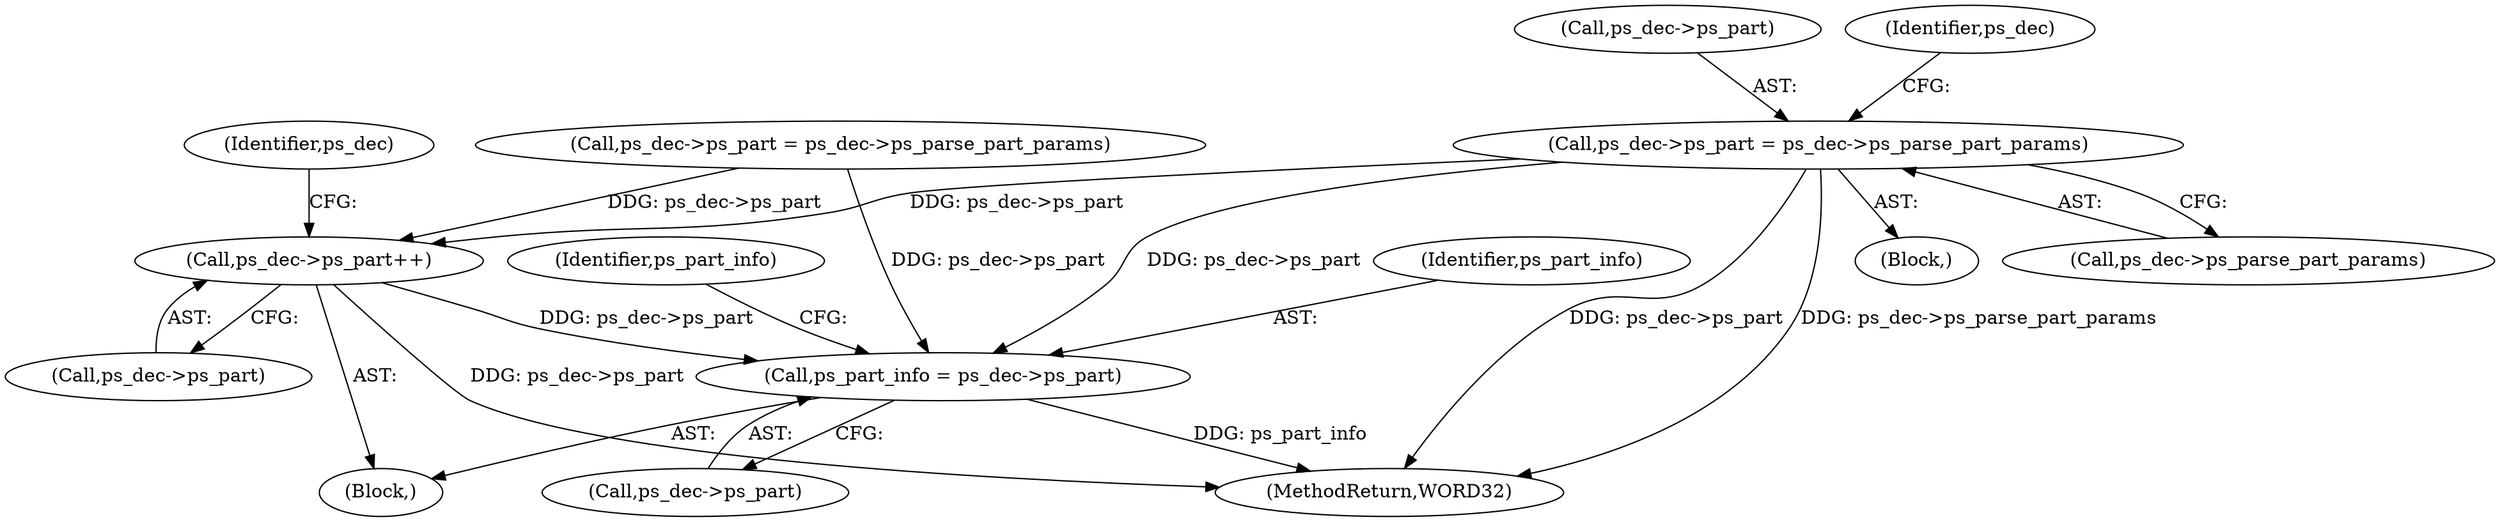 digraph "0_Android_4a524d3a8ae9aa20c36430008e6bd429443f8f1d_1@pointer" {
"1001159" [label="(Call,ps_dec->ps_part = ps_dec->ps_parse_part_params)"];
"1001037" [label="(Call,ps_part_info = ps_dec->ps_part)"];
"1001052" [label="(Call,ps_dec->ps_part++)"];
"1001039" [label="(Call,ps_dec->ps_part)"];
"1001038" [label="(Identifier,ps_part_info)"];
"1001278" [label="(MethodReturn,WORD32)"];
"1001160" [label="(Call,ps_dec->ps_part)"];
"1000868" [label="(Call,ps_dec->ps_part = ps_dec->ps_parse_part_params)"];
"1001057" [label="(Identifier,ps_dec)"];
"1001052" [label="(Call,ps_dec->ps_part++)"];
"1001037" [label="(Call,ps_part_info = ps_dec->ps_part)"];
"1001159" [label="(Call,ps_dec->ps_part = ps_dec->ps_parse_part_params)"];
"1001146" [label="(Block,)"];
"1001053" [label="(Call,ps_dec->ps_part)"];
"1001168" [label="(Identifier,ps_dec)"];
"1001163" [label="(Call,ps_dec->ps_parse_part_params)"];
"1001044" [label="(Identifier,ps_part_info)"];
"1000926" [label="(Block,)"];
"1001159" -> "1001146"  [label="AST: "];
"1001159" -> "1001163"  [label="CFG: "];
"1001160" -> "1001159"  [label="AST: "];
"1001163" -> "1001159"  [label="AST: "];
"1001168" -> "1001159"  [label="CFG: "];
"1001159" -> "1001278"  [label="DDG: ps_dec->ps_parse_part_params"];
"1001159" -> "1001278"  [label="DDG: ps_dec->ps_part"];
"1001159" -> "1001037"  [label="DDG: ps_dec->ps_part"];
"1001159" -> "1001052"  [label="DDG: ps_dec->ps_part"];
"1001037" -> "1000926"  [label="AST: "];
"1001037" -> "1001039"  [label="CFG: "];
"1001038" -> "1001037"  [label="AST: "];
"1001039" -> "1001037"  [label="AST: "];
"1001044" -> "1001037"  [label="CFG: "];
"1001037" -> "1001278"  [label="DDG: ps_part_info"];
"1000868" -> "1001037"  [label="DDG: ps_dec->ps_part"];
"1001052" -> "1001037"  [label="DDG: ps_dec->ps_part"];
"1001052" -> "1000926"  [label="AST: "];
"1001052" -> "1001053"  [label="CFG: "];
"1001053" -> "1001052"  [label="AST: "];
"1001057" -> "1001052"  [label="CFG: "];
"1001052" -> "1001278"  [label="DDG: ps_dec->ps_part"];
"1000868" -> "1001052"  [label="DDG: ps_dec->ps_part"];
}
